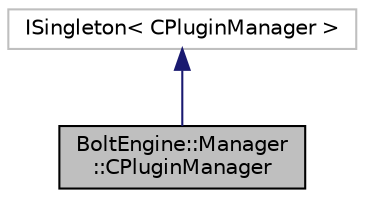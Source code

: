 digraph "BoltEngine::Manager::CPluginManager"
{
  edge [fontname="Helvetica",fontsize="10",labelfontname="Helvetica",labelfontsize="10"];
  node [fontname="Helvetica",fontsize="10",shape=record];
  Node1 [label="BoltEngine::Manager\l::CPluginManager",height=0.2,width=0.4,color="black", fillcolor="grey75", style="filled" fontcolor="black"];
  Node2 -> Node1 [dir="back",color="midnightblue",fontsize="10",style="solid",fontname="Helvetica"];
  Node2 [label="ISingleton\< CPluginManager \>",height=0.2,width=0.4,color="grey75", fillcolor="white", style="filled"];
}
